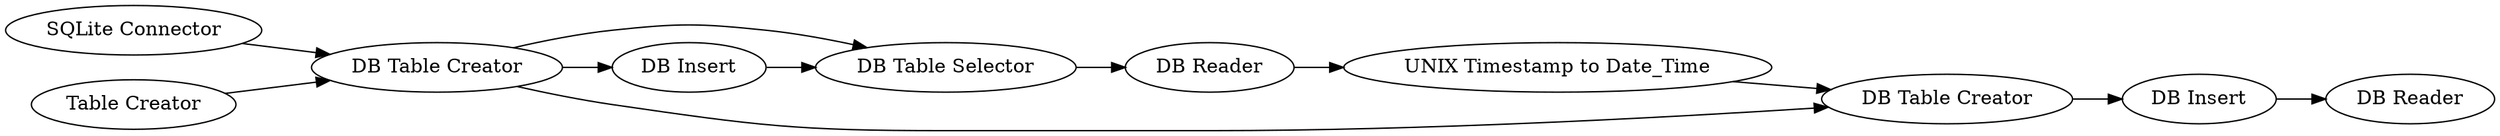 digraph {
	"2996301266740524772_6" [label="DB Table Selector"]
	"2996301266740524772_10" [label="DB Table Creator"]
	"2996301266740524772_1" [label="SQLite Connector"]
	"2996301266740524772_2" [label="Table Creator"]
	"2996301266740524772_12" [label="DB Reader"]
	"2996301266740524772_7" [label="DB Reader"]
	"2996301266740524772_3" [label="DB Table Creator"]
	"2996301266740524772_8" [label="UNIX Timestamp to Date_Time"]
	"2996301266740524772_9" [label="DB Insert"]
	"2996301266740524772_5" [label="DB Insert"]
	"2996301266740524772_9" -> "2996301266740524772_12"
	"2996301266740524772_8" -> "2996301266740524772_10"
	"2996301266740524772_3" -> "2996301266740524772_6"
	"2996301266740524772_5" -> "2996301266740524772_6"
	"2996301266740524772_2" -> "2996301266740524772_3"
	"2996301266740524772_3" -> "2996301266740524772_10"
	"2996301266740524772_6" -> "2996301266740524772_7"
	"2996301266740524772_7" -> "2996301266740524772_8"
	"2996301266740524772_1" -> "2996301266740524772_3"
	"2996301266740524772_3" -> "2996301266740524772_5"
	"2996301266740524772_10" -> "2996301266740524772_9"
	rankdir=LR
}
